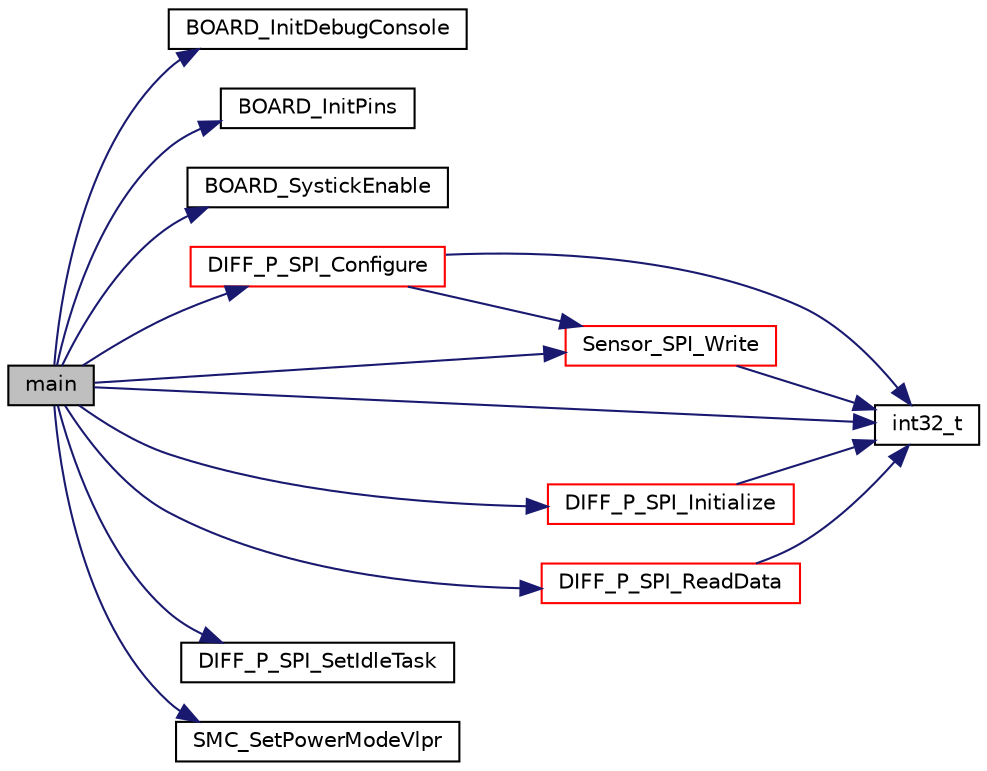 digraph "main"
{
  edge [fontname="Helvetica",fontsize="10",labelfontname="Helvetica",labelfontsize="10"];
  node [fontname="Helvetica",fontsize="10",shape=record];
  rankdir="LR";
  Node0 [label="main",height=0.2,width=0.4,color="black", fillcolor="grey75", style="filled", fontcolor="black"];
  Node0 -> Node1 [color="midnightblue",fontsize="10",style="solid",fontname="Helvetica"];
  Node1 [label="BOARD_InitDebugConsole",height=0.2,width=0.4,color="black", fillcolor="white", style="filled",URL="$frdm-k64f_2board_8c.html#a4c84ccb952cb083367d7040cf9de3db8"];
  Node0 -> Node2 [color="midnightblue",fontsize="10",style="solid",fontname="Helvetica"];
  Node2 [label="BOARD_InitPins",height=0.2,width=0.4,color="black", fillcolor="white", style="filled",URL="$group__pin__mux.html#ga2c9fe54b6b84723fbaa590a6f4576966",tooltip="Configures pin routing and optionally pin electrical features. "];
  Node0 -> Node3 [color="midnightblue",fontsize="10",style="solid",fontname="Helvetica"];
  Node3 [label="BOARD_SystickEnable",height=0.2,width=0.4,color="black", fillcolor="white", style="filled",URL="$systick__utils_8c.html#ad43629969994e92bd3620e630bda24c8",tooltip="Function to enable systicks framework. "];
  Node0 -> Node4 [color="midnightblue",fontsize="10",style="solid",fontname="Helvetica"];
  Node4 [label="DIFF_P_SPI_Configure",height=0.2,width=0.4,color="red", fillcolor="white", style="filled",URL="$diff__p__drv_8c.html#a140a0a84d98f61e012d5c25d151c151e",tooltip="The interface function to configure he sensor. "];
  Node4 -> Node5 [color="midnightblue",fontsize="10",style="solid",fontname="Helvetica"];
  Node5 [label="int32_t",height=0.2,width=0.4,color="black", fillcolor="white", style="filled",URL="$data__format__service_8h.html#a5d7069350a7d7e65686c77a8038f462f",tooltip="The interface function to append the data on the formated stream. "];
  Node4 -> Node8 [color="midnightblue",fontsize="10",style="solid",fontname="Helvetica"];
  Node8 [label="Sensor_SPI_Write",height=0.2,width=0.4,color="red", fillcolor="white", style="filled",URL="$sensor__io__spi_8c.html#aaadd5fc1d790e7922e5303b4d61b67b4",tooltip="Write register data to a sensor. "];
  Node8 -> Node5 [color="midnightblue",fontsize="10",style="solid",fontname="Helvetica"];
  Node0 -> Node9 [color="midnightblue",fontsize="10",style="solid",fontname="Helvetica"];
  Node9 [label="DIFF_P_SPI_Initialize",height=0.2,width=0.4,color="red", fillcolor="white", style="filled",URL="$diff__p__drv_8c.html#a8daefe78cc812287f49b2f71b3afe24d",tooltip="The interface function to initialize the sensor. "];
  Node9 -> Node5 [color="midnightblue",fontsize="10",style="solid",fontname="Helvetica"];
  Node0 -> Node16 [color="midnightblue",fontsize="10",style="solid",fontname="Helvetica"];
  Node16 [label="DIFF_P_SPI_ReadData",height=0.2,width=0.4,color="red", fillcolor="white", style="filled",URL="$diff__p__drv_8c.html#a2b8d7e753c5e830200a8a7cacc327073",tooltip="The interface function to read the sensor data. "];
  Node16 -> Node5 [color="midnightblue",fontsize="10",style="solid",fontname="Helvetica"];
  Node0 -> Node18 [color="midnightblue",fontsize="10",style="solid",fontname="Helvetica"];
  Node18 [label="DIFF_P_SPI_SetIdleTask",height=0.2,width=0.4,color="black", fillcolor="white", style="filled",URL="$diff__p__drv_8c.html#ac10086047d33d2f5d50f93736f68b5a7",tooltip=": The interface function to set the SPI Idle Task. "];
  Node0 -> Node5 [color="midnightblue",fontsize="10",style="solid",fontname="Helvetica"];
  Node0 -> Node8 [color="midnightblue",fontsize="10",style="solid",fontname="Helvetica"];
  Node0 -> Node19 [color="midnightblue",fontsize="10",style="solid",fontname="Helvetica"];
  Node19 [label="SMC_SetPowerModeVlpr",height=0.2,width=0.4,color="black", fillcolor="white", style="filled",URL="$lpc54114_8c.html#a82cb114bb9a5ea2f235a0216709d70f8",tooltip="Configures the system to VLPR power mode. API name used from Kinetis family to maintain compatibility..."];
}
